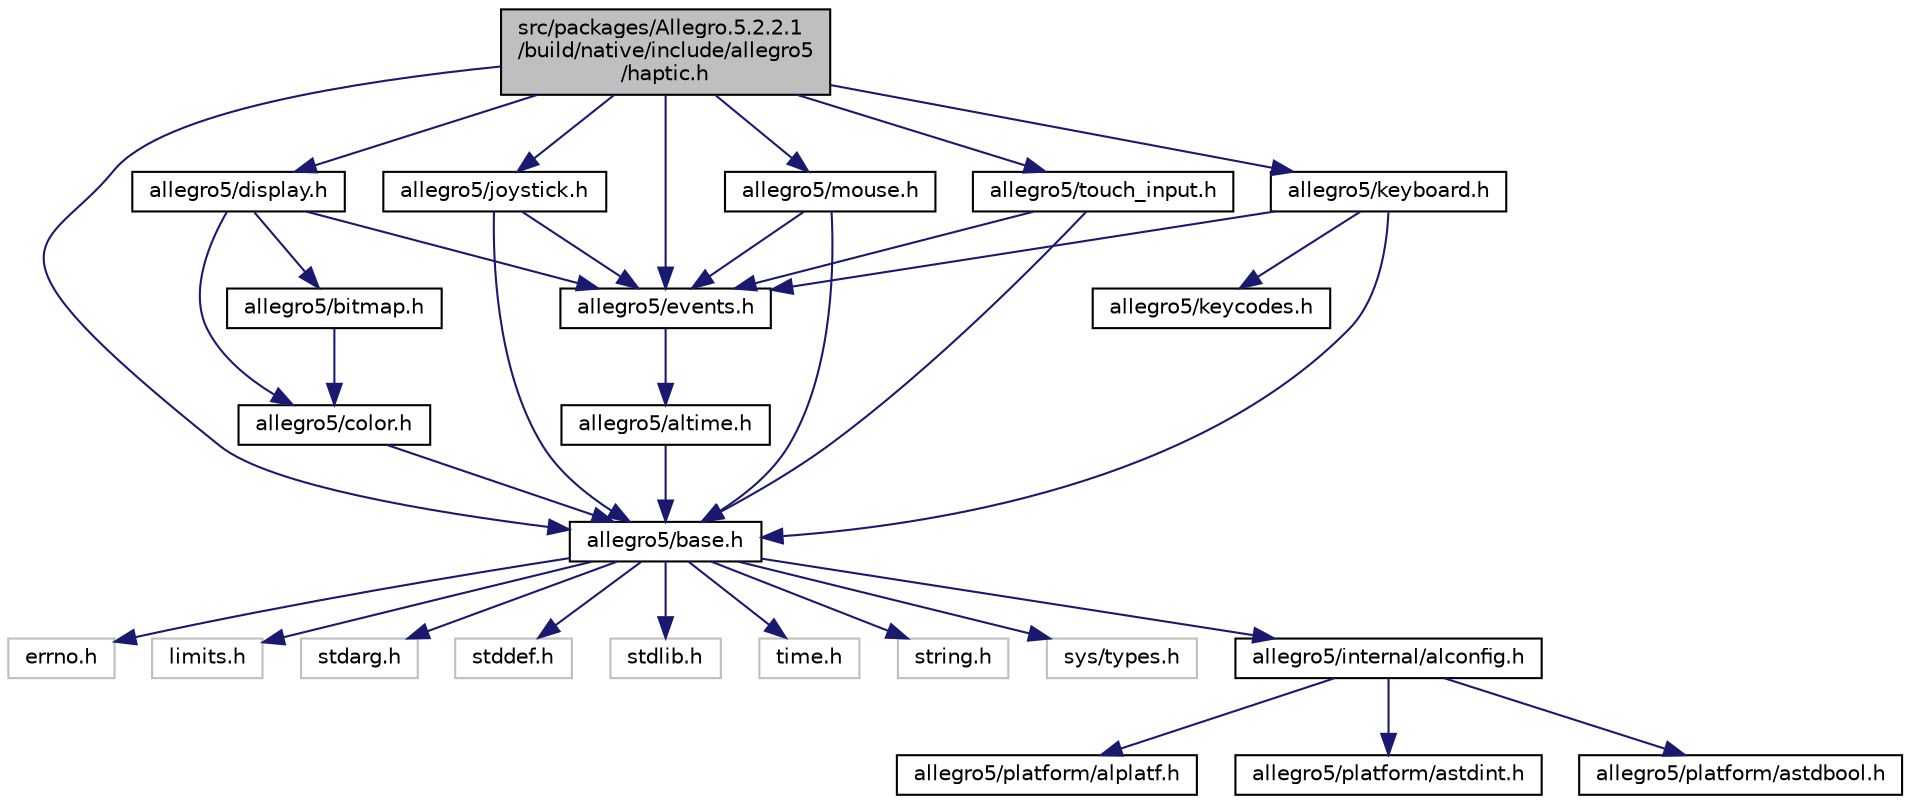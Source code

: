 digraph "src/packages/Allegro.5.2.2.1/build/native/include/allegro5/haptic.h"
{
  edge [fontname="Helvetica",fontsize="10",labelfontname="Helvetica",labelfontsize="10"];
  node [fontname="Helvetica",fontsize="10",shape=record];
  Node0 [label="src/packages/Allegro.5.2.2.1\l/build/native/include/allegro5\l/haptic.h",height=0.2,width=0.4,color="black", fillcolor="grey75", style="filled", fontcolor="black"];
  Node0 -> Node1 [color="midnightblue",fontsize="10",style="solid"];
  Node1 [label="allegro5/base.h",height=0.2,width=0.4,color="black", fillcolor="white", style="filled",URL="$base_8h.html"];
  Node1 -> Node2 [color="midnightblue",fontsize="10",style="solid"];
  Node2 [label="errno.h",height=0.2,width=0.4,color="grey75", fillcolor="white", style="filled"];
  Node1 -> Node3 [color="midnightblue",fontsize="10",style="solid"];
  Node3 [label="limits.h",height=0.2,width=0.4,color="grey75", fillcolor="white", style="filled"];
  Node1 -> Node4 [color="midnightblue",fontsize="10",style="solid"];
  Node4 [label="stdarg.h",height=0.2,width=0.4,color="grey75", fillcolor="white", style="filled"];
  Node1 -> Node5 [color="midnightblue",fontsize="10",style="solid"];
  Node5 [label="stddef.h",height=0.2,width=0.4,color="grey75", fillcolor="white", style="filled"];
  Node1 -> Node6 [color="midnightblue",fontsize="10",style="solid"];
  Node6 [label="stdlib.h",height=0.2,width=0.4,color="grey75", fillcolor="white", style="filled"];
  Node1 -> Node7 [color="midnightblue",fontsize="10",style="solid"];
  Node7 [label="time.h",height=0.2,width=0.4,color="grey75", fillcolor="white", style="filled"];
  Node1 -> Node8 [color="midnightblue",fontsize="10",style="solid"];
  Node8 [label="string.h",height=0.2,width=0.4,color="grey75", fillcolor="white", style="filled"];
  Node1 -> Node9 [color="midnightblue",fontsize="10",style="solid"];
  Node9 [label="sys/types.h",height=0.2,width=0.4,color="grey75", fillcolor="white", style="filled"];
  Node1 -> Node10 [color="midnightblue",fontsize="10",style="solid"];
  Node10 [label="allegro5/internal/alconfig.h",height=0.2,width=0.4,color="black", fillcolor="white", style="filled",URL="$alconfig_8h.html"];
  Node10 -> Node11 [color="midnightblue",fontsize="10",style="solid"];
  Node11 [label="allegro5/platform/alplatf.h",height=0.2,width=0.4,color="black", fillcolor="white", style="filled",URL="$alplatf_8h.html"];
  Node10 -> Node12 [color="midnightblue",fontsize="10",style="solid"];
  Node12 [label="allegro5/platform/astdint.h",height=0.2,width=0.4,color="black", fillcolor="white", style="filled",URL="$astdint_8h.html"];
  Node10 -> Node13 [color="midnightblue",fontsize="10",style="solid"];
  Node13 [label="allegro5/platform/astdbool.h",height=0.2,width=0.4,color="black", fillcolor="white", style="filled",URL="$astdbool_8h.html"];
  Node0 -> Node14 [color="midnightblue",fontsize="10",style="solid"];
  Node14 [label="allegro5/display.h",height=0.2,width=0.4,color="black", fillcolor="white", style="filled",URL="$display_8h.html"];
  Node14 -> Node15 [color="midnightblue",fontsize="10",style="solid"];
  Node15 [label="allegro5/bitmap.h",height=0.2,width=0.4,color="black", fillcolor="white", style="filled",URL="$bitmap_8h.html"];
  Node15 -> Node16 [color="midnightblue",fontsize="10",style="solid"];
  Node16 [label="allegro5/color.h",height=0.2,width=0.4,color="black", fillcolor="white", style="filled",URL="$color_8h.html"];
  Node16 -> Node1 [color="midnightblue",fontsize="10",style="solid"];
  Node14 -> Node16 [color="midnightblue",fontsize="10",style="solid"];
  Node14 -> Node17 [color="midnightblue",fontsize="10",style="solid"];
  Node17 [label="allegro5/events.h",height=0.2,width=0.4,color="black", fillcolor="white", style="filled",URL="$events_8h.html"];
  Node17 -> Node18 [color="midnightblue",fontsize="10",style="solid"];
  Node18 [label="allegro5/altime.h",height=0.2,width=0.4,color="black", fillcolor="white", style="filled",URL="$altime_8h.html"];
  Node18 -> Node1 [color="midnightblue",fontsize="10",style="solid"];
  Node0 -> Node17 [color="midnightblue",fontsize="10",style="solid"];
  Node0 -> Node19 [color="midnightblue",fontsize="10",style="solid"];
  Node19 [label="allegro5/joystick.h",height=0.2,width=0.4,color="black", fillcolor="white", style="filled",URL="$joystick_8h.html"];
  Node19 -> Node1 [color="midnightblue",fontsize="10",style="solid"];
  Node19 -> Node17 [color="midnightblue",fontsize="10",style="solid"];
  Node0 -> Node20 [color="midnightblue",fontsize="10",style="solid"];
  Node20 [label="allegro5/keyboard.h",height=0.2,width=0.4,color="black", fillcolor="white", style="filled",URL="$keyboard_8h.html"];
  Node20 -> Node1 [color="midnightblue",fontsize="10",style="solid"];
  Node20 -> Node17 [color="midnightblue",fontsize="10",style="solid"];
  Node20 -> Node21 [color="midnightblue",fontsize="10",style="solid"];
  Node21 [label="allegro5/keycodes.h",height=0.2,width=0.4,color="black", fillcolor="white", style="filled",URL="$keycodes_8h.html"];
  Node0 -> Node22 [color="midnightblue",fontsize="10",style="solid"];
  Node22 [label="allegro5/mouse.h",height=0.2,width=0.4,color="black", fillcolor="white", style="filled",URL="$mouse_8h.html"];
  Node22 -> Node1 [color="midnightblue",fontsize="10",style="solid"];
  Node22 -> Node17 [color="midnightblue",fontsize="10",style="solid"];
  Node0 -> Node23 [color="midnightblue",fontsize="10",style="solid"];
  Node23 [label="allegro5/touch_input.h",height=0.2,width=0.4,color="black", fillcolor="white", style="filled",URL="$touch__input_8h.html"];
  Node23 -> Node1 [color="midnightblue",fontsize="10",style="solid"];
  Node23 -> Node17 [color="midnightblue",fontsize="10",style="solid"];
}
